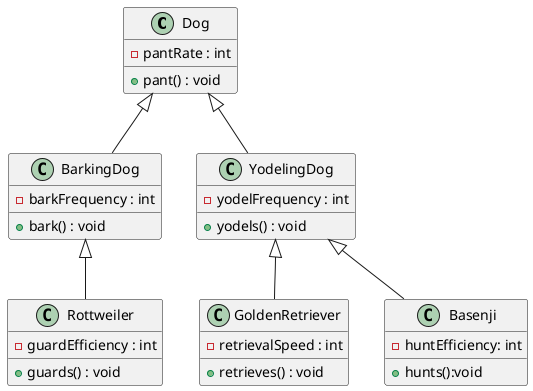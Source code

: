 @startuml Dog
class Dog {
    -pantRate : int
    +pant() : void
}

class BarkingDog extends Dog {
    -barkFrequency : int
    +bark() : void
}

class YodelingDog extends Dog {
    -yodelFrequency : int
    +yodels() : void
}

class Rottweiler extends BarkingDog {
    -guardEfficiency : int
    +guards() : void
}

class GoldenRetriever extends YodelingDog {
    -retrievalSpeed : int
    +retrieves() : void
}

class Basenji extends YodelingDog {
    -huntEfficiency: int
    +hunts():void
}
@enduml
